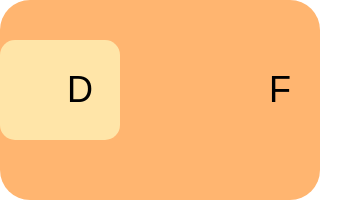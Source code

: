 <mxfile version="21.3.7" type="github">
  <diagram name="第 1 页" id="HSFYCEclqxv2p57zT4t5">
    <mxGraphModel dx="954" dy="676" grid="1" gridSize="10" guides="1" tooltips="1" connect="1" arrows="1" fold="1" page="1" pageScale="1" pageWidth="827" pageHeight="1169" math="0" shadow="0">
      <root>
        <mxCell id="0" />
        <mxCell id="1" parent="0" />
        <mxCell id="0KylrsAwTWrHY_KVLDP2-2" value="" style="rounded=1;whiteSpace=wrap;html=1;fillColor=#FFB570;strokeColor=none;" vertex="1" parent="1">
          <mxGeometry x="350" y="110" width="160" height="100" as="geometry" />
        </mxCell>
        <mxCell id="0KylrsAwTWrHY_KVLDP2-3" value="" style="rounded=1;whiteSpace=wrap;html=1;fillColor=#FFE5A8;strokeColor=none;" vertex="1" parent="1">
          <mxGeometry x="350" y="130" width="60" height="50" as="geometry" />
        </mxCell>
        <mxCell id="0KylrsAwTWrHY_KVLDP2-5" value="&lt;font style=&quot;font-size: 18px;&quot;&gt;D&lt;/font&gt;" style="text;html=1;strokeColor=none;fillColor=none;align=center;verticalAlign=middle;whiteSpace=wrap;rounded=0;" vertex="1" parent="1">
          <mxGeometry x="360" y="140" width="60" height="30" as="geometry" />
        </mxCell>
        <mxCell id="0KylrsAwTWrHY_KVLDP2-7" value="&lt;font style=&quot;font-size: 18px;&quot;&gt;F&lt;/font&gt;" style="text;html=1;strokeColor=none;fillColor=none;align=center;verticalAlign=middle;whiteSpace=wrap;rounded=0;" vertex="1" parent="1">
          <mxGeometry x="460" y="140" width="60" height="30" as="geometry" />
        </mxCell>
      </root>
    </mxGraphModel>
  </diagram>
</mxfile>
